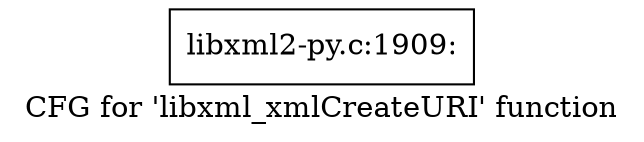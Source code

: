 digraph "CFG for 'libxml_xmlCreateURI' function" {
	label="CFG for 'libxml_xmlCreateURI' function";

	Node0x3d859f0 [shape=record,label="{libxml2-py.c:1909:}"];
}
